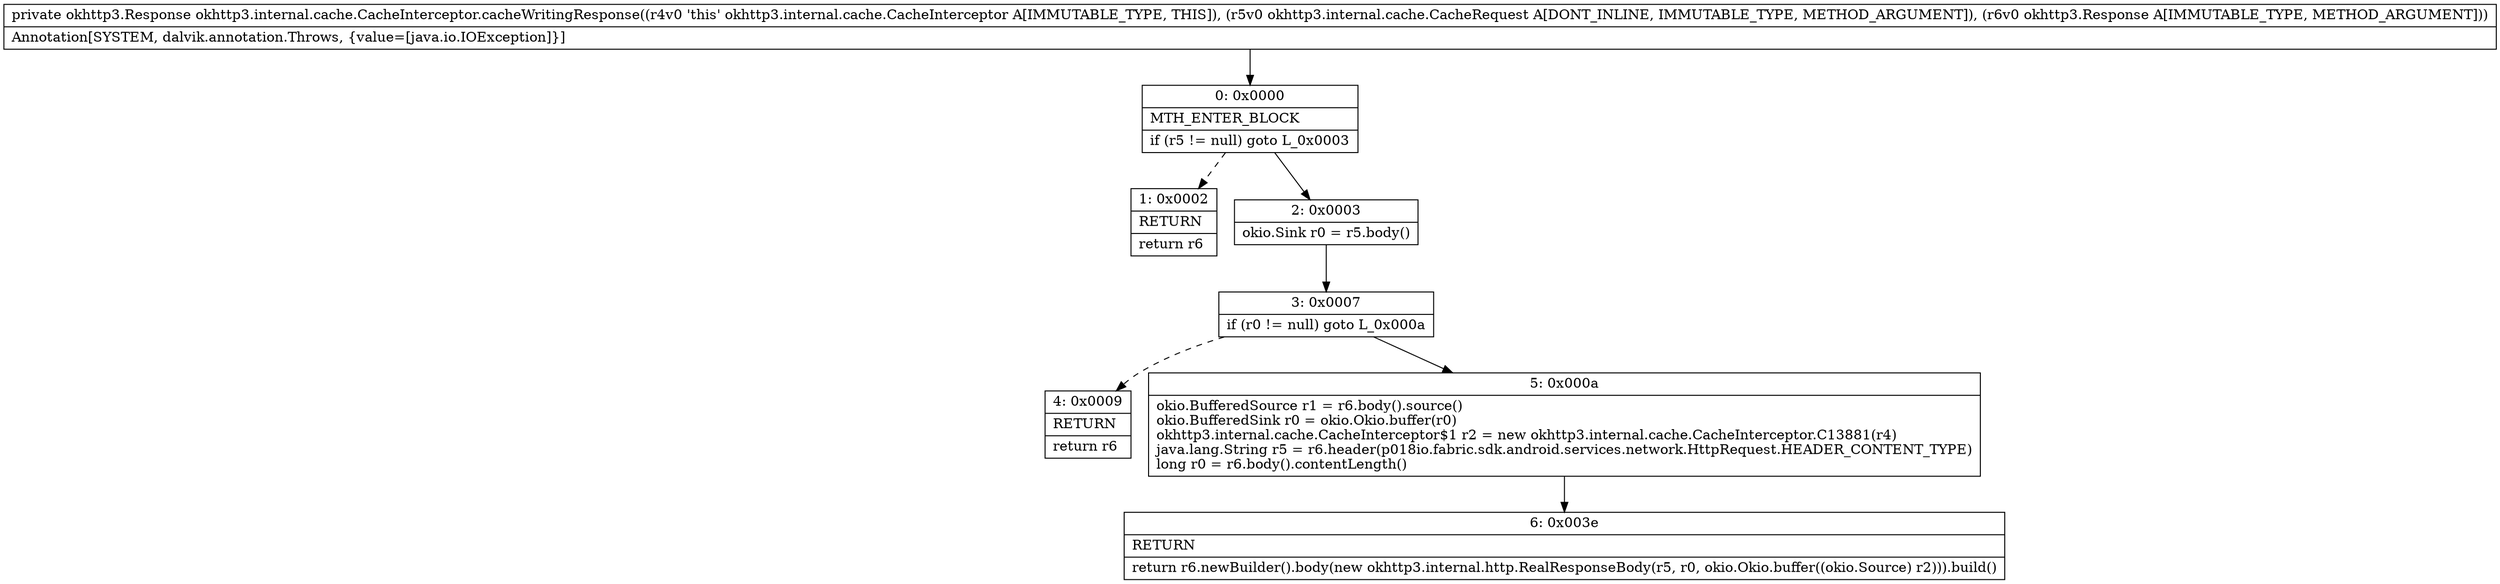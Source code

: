 digraph "CFG forokhttp3.internal.cache.CacheInterceptor.cacheWritingResponse(Lokhttp3\/internal\/cache\/CacheRequest;Lokhttp3\/Response;)Lokhttp3\/Response;" {
Node_0 [shape=record,label="{0\:\ 0x0000|MTH_ENTER_BLOCK\l|if (r5 != null) goto L_0x0003\l}"];
Node_1 [shape=record,label="{1\:\ 0x0002|RETURN\l|return r6\l}"];
Node_2 [shape=record,label="{2\:\ 0x0003|okio.Sink r0 = r5.body()\l}"];
Node_3 [shape=record,label="{3\:\ 0x0007|if (r0 != null) goto L_0x000a\l}"];
Node_4 [shape=record,label="{4\:\ 0x0009|RETURN\l|return r6\l}"];
Node_5 [shape=record,label="{5\:\ 0x000a|okio.BufferedSource r1 = r6.body().source()\lokio.BufferedSink r0 = okio.Okio.buffer(r0)\lokhttp3.internal.cache.CacheInterceptor$1 r2 = new okhttp3.internal.cache.CacheInterceptor.C13881(r4)\ljava.lang.String r5 = r6.header(p018io.fabric.sdk.android.services.network.HttpRequest.HEADER_CONTENT_TYPE)\llong r0 = r6.body().contentLength()\l}"];
Node_6 [shape=record,label="{6\:\ 0x003e|RETURN\l|return r6.newBuilder().body(new okhttp3.internal.http.RealResponseBody(r5, r0, okio.Okio.buffer((okio.Source) r2))).build()\l}"];
MethodNode[shape=record,label="{private okhttp3.Response okhttp3.internal.cache.CacheInterceptor.cacheWritingResponse((r4v0 'this' okhttp3.internal.cache.CacheInterceptor A[IMMUTABLE_TYPE, THIS]), (r5v0 okhttp3.internal.cache.CacheRequest A[DONT_INLINE, IMMUTABLE_TYPE, METHOD_ARGUMENT]), (r6v0 okhttp3.Response A[IMMUTABLE_TYPE, METHOD_ARGUMENT]))  | Annotation[SYSTEM, dalvik.annotation.Throws, \{value=[java.io.IOException]\}]\l}"];
MethodNode -> Node_0;
Node_0 -> Node_1[style=dashed];
Node_0 -> Node_2;
Node_2 -> Node_3;
Node_3 -> Node_4[style=dashed];
Node_3 -> Node_5;
Node_5 -> Node_6;
}

